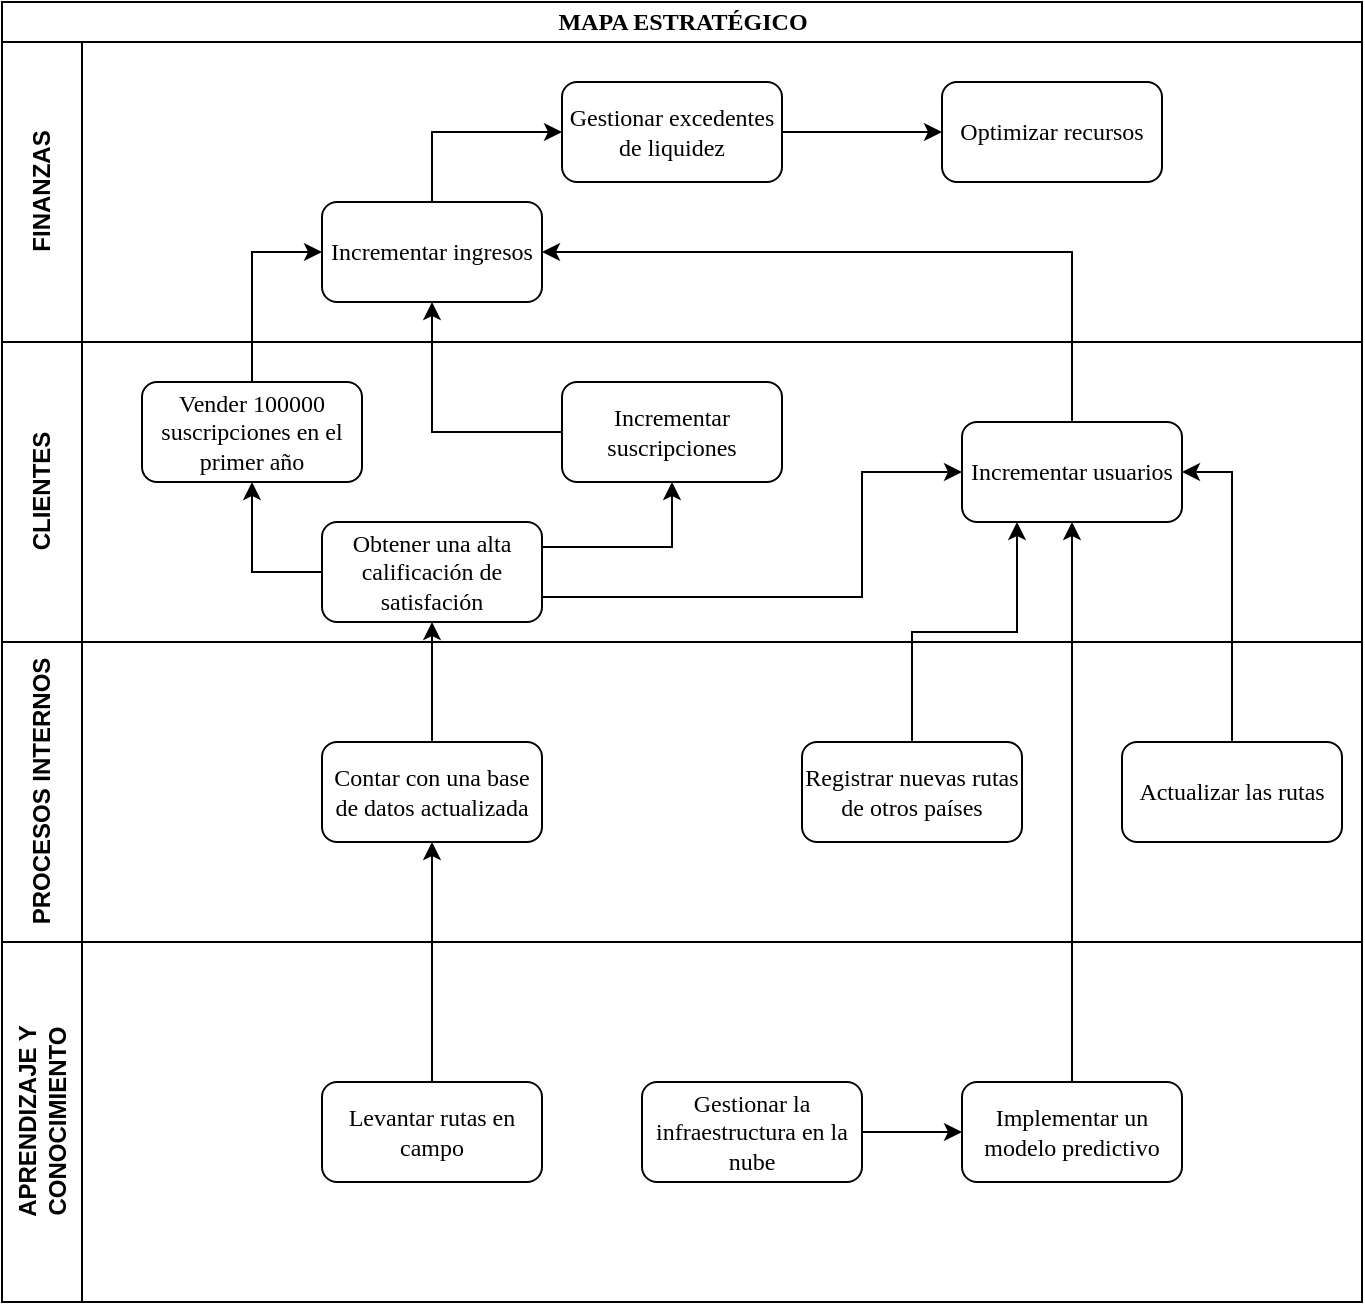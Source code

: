 <mxfile version="21.5.0" type="github">
  <diagram name="Page-1" id="c7488fd3-1785-93aa-aadb-54a6760d102a">
    <mxGraphModel dx="1247" dy="715" grid="1" gridSize="10" guides="1" tooltips="1" connect="1" arrows="1" fold="1" page="1" pageScale="1" pageWidth="1100" pageHeight="850" background="none" math="0" shadow="0">
      <root>
        <mxCell id="0" />
        <mxCell id="1" parent="0" />
        <mxCell id="2b4e8129b02d487f-1" value="MAPA ESTRATÉGICO" style="swimlane;html=1;childLayout=stackLayout;horizontal=1;startSize=20;horizontalStack=0;rounded=0;shadow=0;labelBackgroundColor=none;strokeWidth=1;fontFamily=Verdana;fontSize=12;align=center;" parent="1" vertex="1">
          <mxGeometry x="230" y="90" width="680" height="650" as="geometry" />
        </mxCell>
        <mxCell id="2b4e8129b02d487f-2" value="&lt;div&gt;FINANZAS&lt;/div&gt;" style="swimlane;html=1;startSize=40;horizontal=0;" parent="2b4e8129b02d487f-1" vertex="1">
          <mxGeometry y="20" width="680" height="150" as="geometry" />
        </mxCell>
        <mxCell id="X-eV1Z6oXzj3kzWsgmru-39" value="Incrementar ingresos" style="rounded=1;whiteSpace=wrap;html=1;shadow=0;labelBackgroundColor=none;strokeWidth=1;fontFamily=Verdana;fontSize=12;align=center;" vertex="1" parent="2b4e8129b02d487f-2">
          <mxGeometry x="160" y="80" width="110" height="50" as="geometry" />
        </mxCell>
        <mxCell id="X-eV1Z6oXzj3kzWsgmru-57" value="" style="edgeStyle=orthogonalEdgeStyle;rounded=0;orthogonalLoop=1;jettySize=auto;html=1;" edge="1" parent="2b4e8129b02d487f-2" source="X-eV1Z6oXzj3kzWsgmru-51" target="X-eV1Z6oXzj3kzWsgmru-56">
          <mxGeometry relative="1" as="geometry" />
        </mxCell>
        <mxCell id="X-eV1Z6oXzj3kzWsgmru-51" value="Gestionar excedentes de liquidez" style="rounded=1;whiteSpace=wrap;html=1;shadow=0;labelBackgroundColor=none;strokeWidth=1;fontFamily=Verdana;fontSize=12;align=center;" vertex="1" parent="2b4e8129b02d487f-2">
          <mxGeometry x="280" y="20" width="110" height="50" as="geometry" />
        </mxCell>
        <mxCell id="X-eV1Z6oXzj3kzWsgmru-53" style="edgeStyle=orthogonalEdgeStyle;rounded=0;orthogonalLoop=1;jettySize=auto;html=1;entryX=0;entryY=0.5;entryDx=0;entryDy=0;exitX=0.5;exitY=0;exitDx=0;exitDy=0;" edge="1" parent="2b4e8129b02d487f-2" source="X-eV1Z6oXzj3kzWsgmru-39" target="X-eV1Z6oXzj3kzWsgmru-51">
          <mxGeometry relative="1" as="geometry" />
        </mxCell>
        <mxCell id="X-eV1Z6oXzj3kzWsgmru-56" value="Optimizar recursos" style="rounded=1;whiteSpace=wrap;html=1;shadow=0;labelBackgroundColor=none;strokeWidth=1;fontFamily=Verdana;fontSize=12;align=center;" vertex="1" parent="2b4e8129b02d487f-2">
          <mxGeometry x="470" y="20" width="110" height="50" as="geometry" />
        </mxCell>
        <mxCell id="2b4e8129b02d487f-3" value="CLIENTES" style="swimlane;html=1;startSize=40;horizontal=0;" parent="2b4e8129b02d487f-1" vertex="1">
          <mxGeometry y="170" width="680" height="150" as="geometry" />
        </mxCell>
        <mxCell id="X-eV1Z6oXzj3kzWsgmru-45" style="edgeStyle=orthogonalEdgeStyle;rounded=0;orthogonalLoop=1;jettySize=auto;html=1;entryX=0.5;entryY=1;entryDx=0;entryDy=0;exitX=0;exitY=0.5;exitDx=0;exitDy=0;" edge="1" parent="2b4e8129b02d487f-3" source="2b4e8129b02d487f-12" target="X-eV1Z6oXzj3kzWsgmru-43">
          <mxGeometry relative="1" as="geometry" />
        </mxCell>
        <mxCell id="X-eV1Z6oXzj3kzWsgmru-46" style="edgeStyle=orthogonalEdgeStyle;rounded=0;orthogonalLoop=1;jettySize=auto;html=1;exitX=1;exitY=0.25;exitDx=0;exitDy=0;" edge="1" parent="2b4e8129b02d487f-3" source="2b4e8129b02d487f-12" target="X-eV1Z6oXzj3kzWsgmru-17">
          <mxGeometry relative="1" as="geometry" />
        </mxCell>
        <mxCell id="X-eV1Z6oXzj3kzWsgmru-62" style="edgeStyle=orthogonalEdgeStyle;rounded=0;orthogonalLoop=1;jettySize=auto;html=1;entryX=0;entryY=0.5;entryDx=0;entryDy=0;exitX=1;exitY=0.75;exitDx=0;exitDy=0;" edge="1" parent="2b4e8129b02d487f-3" source="2b4e8129b02d487f-12" target="X-eV1Z6oXzj3kzWsgmru-18">
          <mxGeometry relative="1" as="geometry">
            <Array as="points">
              <mxPoint x="430" y="128" />
              <mxPoint x="430" y="65" />
            </Array>
          </mxGeometry>
        </mxCell>
        <mxCell id="2b4e8129b02d487f-12" value="Obtener una alta calificación de satisfación" style="rounded=1;whiteSpace=wrap;html=1;shadow=0;labelBackgroundColor=none;strokeWidth=1;fontFamily=Verdana;fontSize=12;align=center;" parent="2b4e8129b02d487f-3" vertex="1">
          <mxGeometry x="160" y="90" width="110" height="50" as="geometry" />
        </mxCell>
        <mxCell id="X-eV1Z6oXzj3kzWsgmru-18" value="Incrementar usuarios" style="rounded=1;whiteSpace=wrap;html=1;shadow=0;labelBackgroundColor=none;strokeWidth=1;fontFamily=Verdana;fontSize=12;align=center;" vertex="1" parent="2b4e8129b02d487f-3">
          <mxGeometry x="480" y="40" width="110" height="50" as="geometry" />
        </mxCell>
        <mxCell id="X-eV1Z6oXzj3kzWsgmru-17" value="Incrementar suscripciones" style="rounded=1;whiteSpace=wrap;html=1;shadow=0;labelBackgroundColor=none;strokeWidth=1;fontFamily=Verdana;fontSize=12;align=center;" vertex="1" parent="2b4e8129b02d487f-3">
          <mxGeometry x="280" y="20" width="110" height="50" as="geometry" />
        </mxCell>
        <mxCell id="X-eV1Z6oXzj3kzWsgmru-43" value="Vender 100000 suscripciones en el primer año" style="rounded=1;whiteSpace=wrap;html=1;shadow=0;labelBackgroundColor=none;strokeWidth=1;fontFamily=Verdana;fontSize=12;align=center;" vertex="1" parent="2b4e8129b02d487f-3">
          <mxGeometry x="70" y="20" width="110" height="50" as="geometry" />
        </mxCell>
        <mxCell id="2b4e8129b02d487f-4" value="PROCESOS INTERNOS" style="swimlane;html=1;startSize=40;horizontal=0;" parent="2b4e8129b02d487f-1" vertex="1">
          <mxGeometry y="320" width="680" height="150" as="geometry" />
        </mxCell>
        <mxCell id="X-eV1Z6oXzj3kzWsgmru-19" value="Actualizar las rutas" style="rounded=1;whiteSpace=wrap;html=1;shadow=0;labelBackgroundColor=none;strokeWidth=1;fontFamily=Verdana;fontSize=12;align=center;" vertex="1" parent="2b4e8129b02d487f-4">
          <mxGeometry x="560" y="50" width="110" height="50" as="geometry" />
        </mxCell>
        <mxCell id="X-eV1Z6oXzj3kzWsgmru-21" value="Contar con una base de datos actualizada" style="rounded=1;whiteSpace=wrap;html=1;shadow=0;labelBackgroundColor=none;strokeWidth=1;fontFamily=Verdana;fontSize=12;align=center;" vertex="1" parent="2b4e8129b02d487f-4">
          <mxGeometry x="160" y="50" width="110" height="50" as="geometry" />
        </mxCell>
        <mxCell id="X-eV1Z6oXzj3kzWsgmru-23" value="Registrar nuevas rutas de otros países" style="rounded=1;whiteSpace=wrap;html=1;shadow=0;labelBackgroundColor=none;strokeWidth=1;fontFamily=Verdana;fontSize=12;align=center;" vertex="1" parent="2b4e8129b02d487f-4">
          <mxGeometry x="400" y="50" width="110" height="50" as="geometry" />
        </mxCell>
        <mxCell id="X-eV1Z6oXzj3kzWsgmru-9" value="&lt;div&gt;APRENDIZAJE Y &lt;br&gt;&lt;/div&gt;&lt;div&gt;CONOCIMIENTO&lt;/div&gt;" style="swimlane;html=1;startSize=40;horizontal=0;" vertex="1" parent="2b4e8129b02d487f-1">
          <mxGeometry y="470" width="680" height="180" as="geometry" />
        </mxCell>
        <mxCell id="X-eV1Z6oXzj3kzWsgmru-22" value="Implementar un modelo predictivo" style="rounded=1;whiteSpace=wrap;html=1;shadow=0;labelBackgroundColor=none;strokeWidth=1;fontFamily=Verdana;fontSize=12;align=center;" vertex="1" parent="X-eV1Z6oXzj3kzWsgmru-9">
          <mxGeometry x="480" y="70" width="110" height="50" as="geometry" />
        </mxCell>
        <mxCell id="X-eV1Z6oXzj3kzWsgmru-58" value="Levantar rutas en campo" style="rounded=1;whiteSpace=wrap;html=1;shadow=0;labelBackgroundColor=none;strokeWidth=1;fontFamily=Verdana;fontSize=12;align=center;" vertex="1" parent="X-eV1Z6oXzj3kzWsgmru-9">
          <mxGeometry x="160" y="70" width="110" height="50" as="geometry" />
        </mxCell>
        <mxCell id="X-eV1Z6oXzj3kzWsgmru-61" style="edgeStyle=orthogonalEdgeStyle;rounded=0;orthogonalLoop=1;jettySize=auto;html=1;entryX=0;entryY=0.5;entryDx=0;entryDy=0;" edge="1" parent="X-eV1Z6oXzj3kzWsgmru-9" source="X-eV1Z6oXzj3kzWsgmru-60" target="X-eV1Z6oXzj3kzWsgmru-22">
          <mxGeometry relative="1" as="geometry" />
        </mxCell>
        <mxCell id="X-eV1Z6oXzj3kzWsgmru-60" value="Gestionar la infraestructura en la nube" style="rounded=1;whiteSpace=wrap;html=1;shadow=0;labelBackgroundColor=none;strokeWidth=1;fontFamily=Verdana;fontSize=12;align=center;" vertex="1" parent="X-eV1Z6oXzj3kzWsgmru-9">
          <mxGeometry x="320" y="70" width="110" height="50" as="geometry" />
        </mxCell>
        <mxCell id="X-eV1Z6oXzj3kzWsgmru-24" style="edgeStyle=orthogonalEdgeStyle;rounded=0;orthogonalLoop=1;jettySize=auto;html=1;entryX=0.5;entryY=1;entryDx=0;entryDy=0;" edge="1" parent="2b4e8129b02d487f-1" source="X-eV1Z6oXzj3kzWsgmru-22" target="X-eV1Z6oXzj3kzWsgmru-18">
          <mxGeometry relative="1" as="geometry">
            <Array as="points">
              <mxPoint x="535" y="330" />
              <mxPoint x="535" y="330" />
            </Array>
          </mxGeometry>
        </mxCell>
        <mxCell id="X-eV1Z6oXzj3kzWsgmru-31" style="edgeStyle=orthogonalEdgeStyle;rounded=0;orthogonalLoop=1;jettySize=auto;html=1;entryX=1;entryY=0.5;entryDx=0;entryDy=0;" edge="1" parent="2b4e8129b02d487f-1" source="X-eV1Z6oXzj3kzWsgmru-19" target="X-eV1Z6oXzj3kzWsgmru-18">
          <mxGeometry relative="1" as="geometry" />
        </mxCell>
        <mxCell id="X-eV1Z6oXzj3kzWsgmru-33" style="edgeStyle=orthogonalEdgeStyle;rounded=0;orthogonalLoop=1;jettySize=auto;html=1;entryX=0.5;entryY=1;entryDx=0;entryDy=0;" edge="1" parent="2b4e8129b02d487f-1" source="X-eV1Z6oXzj3kzWsgmru-21" target="2b4e8129b02d487f-12">
          <mxGeometry relative="1" as="geometry" />
        </mxCell>
        <mxCell id="X-eV1Z6oXzj3kzWsgmru-42" style="edgeStyle=orthogonalEdgeStyle;rounded=0;orthogonalLoop=1;jettySize=auto;html=1;entryX=0.25;entryY=1;entryDx=0;entryDy=0;" edge="1" parent="2b4e8129b02d487f-1" source="X-eV1Z6oXzj3kzWsgmru-23" target="X-eV1Z6oXzj3kzWsgmru-18">
          <mxGeometry relative="1" as="geometry" />
        </mxCell>
        <mxCell id="X-eV1Z6oXzj3kzWsgmru-47" style="edgeStyle=orthogonalEdgeStyle;rounded=0;orthogonalLoop=1;jettySize=auto;html=1;entryX=0;entryY=0.5;entryDx=0;entryDy=0;" edge="1" parent="2b4e8129b02d487f-1" source="X-eV1Z6oXzj3kzWsgmru-43" target="X-eV1Z6oXzj3kzWsgmru-39">
          <mxGeometry relative="1" as="geometry" />
        </mxCell>
        <mxCell id="X-eV1Z6oXzj3kzWsgmru-48" style="edgeStyle=orthogonalEdgeStyle;rounded=0;orthogonalLoop=1;jettySize=auto;html=1;entryX=0.5;entryY=1;entryDx=0;entryDy=0;" edge="1" parent="2b4e8129b02d487f-1" source="X-eV1Z6oXzj3kzWsgmru-17" target="X-eV1Z6oXzj3kzWsgmru-39">
          <mxGeometry relative="1" as="geometry" />
        </mxCell>
        <mxCell id="X-eV1Z6oXzj3kzWsgmru-49" style="edgeStyle=orthogonalEdgeStyle;rounded=0;orthogonalLoop=1;jettySize=auto;html=1;entryX=1;entryY=0.5;entryDx=0;entryDy=0;exitX=0.5;exitY=0;exitDx=0;exitDy=0;" edge="1" parent="2b4e8129b02d487f-1" source="X-eV1Z6oXzj3kzWsgmru-18" target="X-eV1Z6oXzj3kzWsgmru-39">
          <mxGeometry relative="1" as="geometry" />
        </mxCell>
        <mxCell id="X-eV1Z6oXzj3kzWsgmru-59" style="edgeStyle=orthogonalEdgeStyle;rounded=0;orthogonalLoop=1;jettySize=auto;html=1;entryX=0.5;entryY=1;entryDx=0;entryDy=0;" edge="1" parent="2b4e8129b02d487f-1" source="X-eV1Z6oXzj3kzWsgmru-58" target="X-eV1Z6oXzj3kzWsgmru-21">
          <mxGeometry relative="1" as="geometry" />
        </mxCell>
      </root>
    </mxGraphModel>
  </diagram>
</mxfile>
